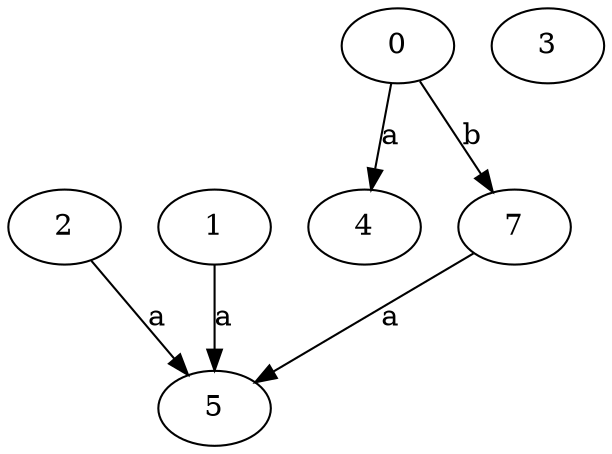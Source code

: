 strict digraph  {
2;
3;
0;
4;
1;
5;
7;
2 -> 5  [label=a];
0 -> 4  [label=a];
0 -> 7  [label=b];
1 -> 5  [label=a];
7 -> 5  [label=a];
}
